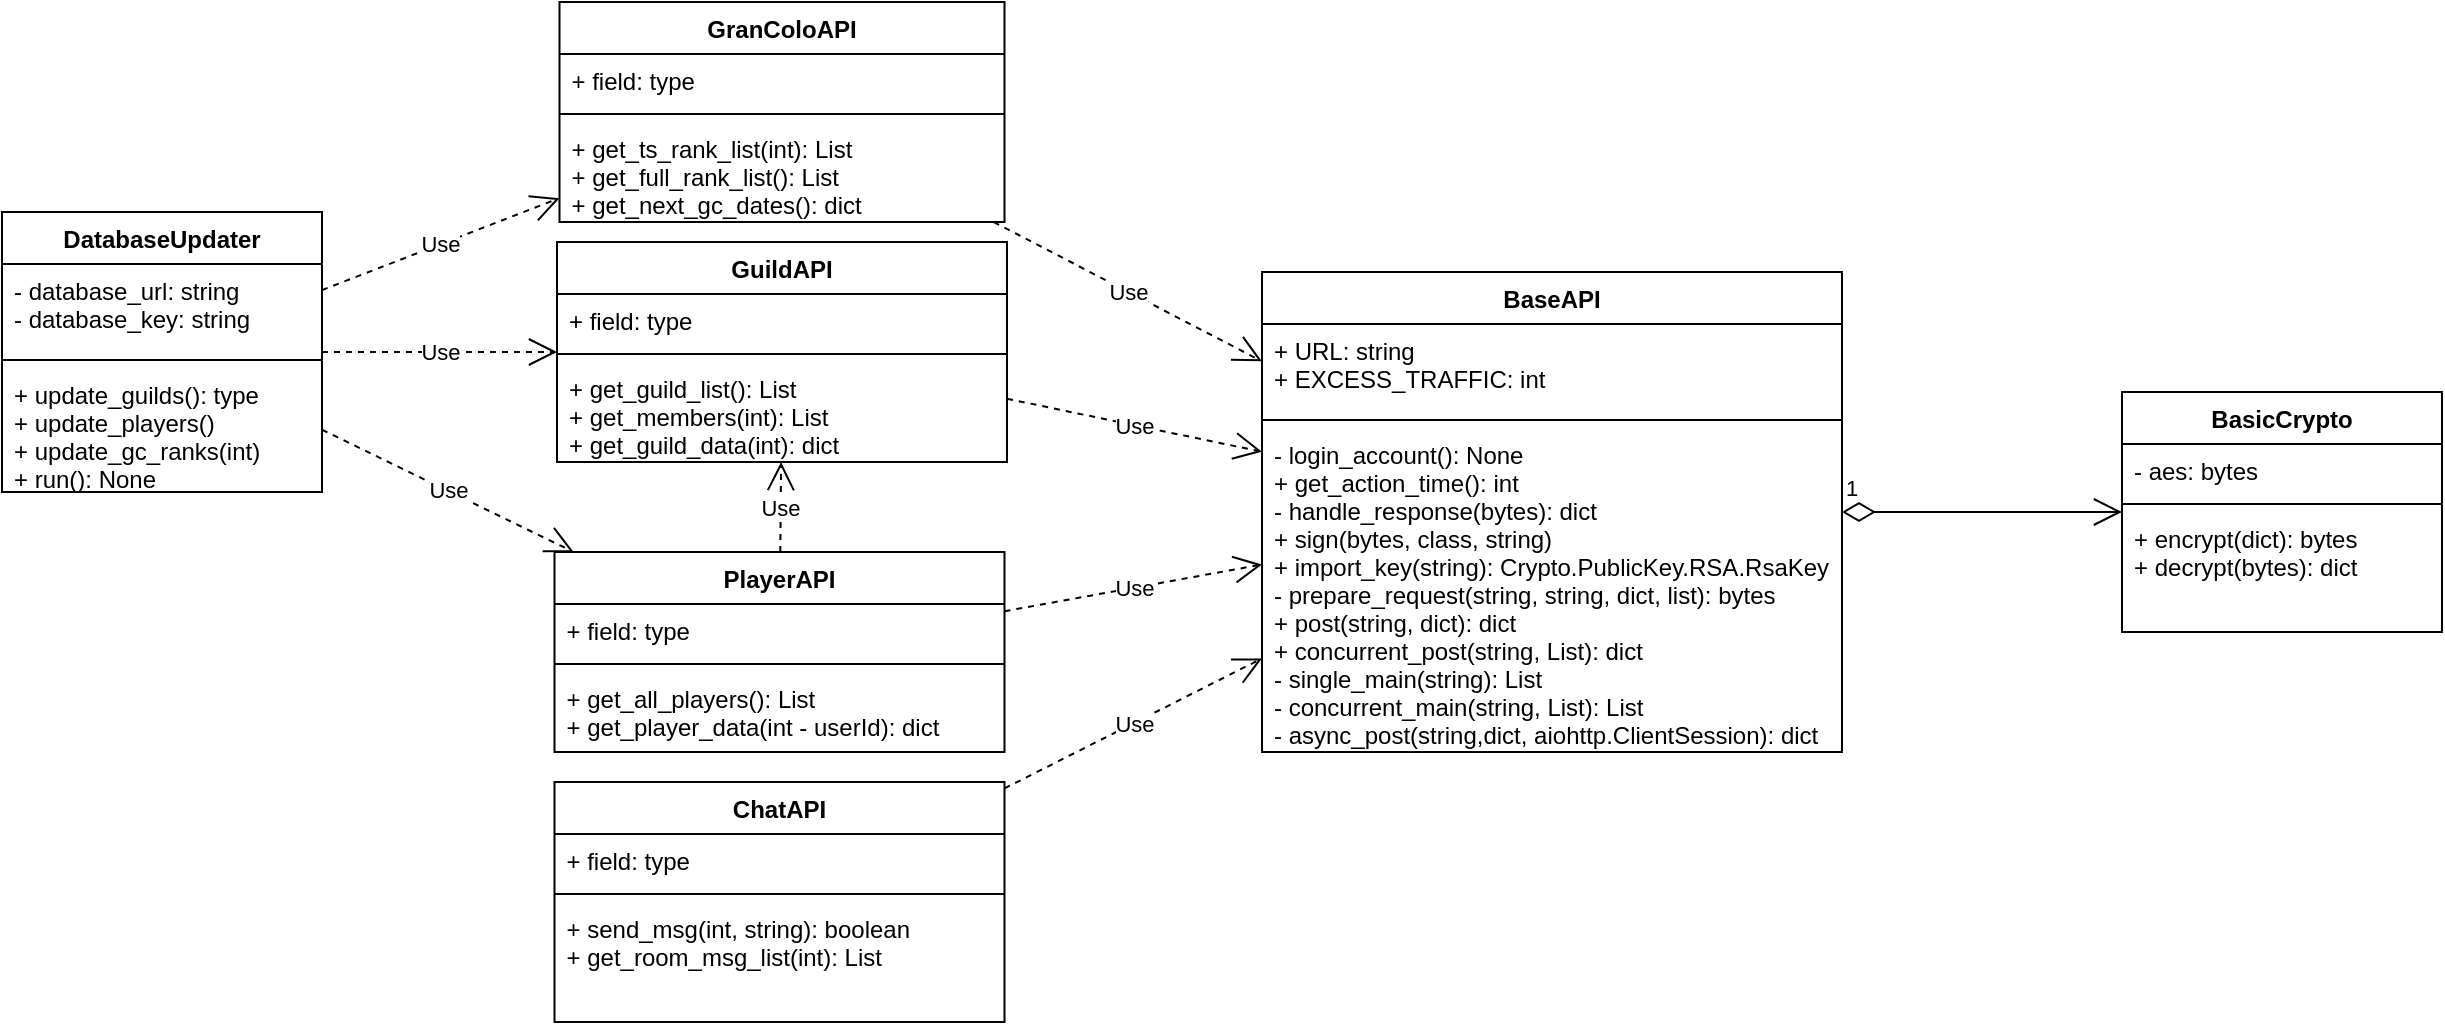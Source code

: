 <mxfile version="20.8.23" type="device"><diagram name="Page-1" id="Etq8e0X2jsh12VRrD3n9"><mxGraphModel dx="2027" dy="1156" grid="1" gridSize="10" guides="1" tooltips="1" connect="1" arrows="1" fold="1" page="1" pageScale="1" pageWidth="850" pageHeight="1100" math="0" shadow="0"><root><mxCell id="0"/><mxCell id="1" parent="0"/><mxCell id="q47TL2jyytt-EZpJ4FAq-2" value="GranColoAPI" style="swimlane;fontStyle=1;align=center;verticalAlign=top;childLayout=stackLayout;horizontal=1;startSize=26;horizontalStack=0;resizeParent=1;resizeParentMax=0;resizeLast=0;collapsible=1;marginBottom=0;" parent="1" vertex="1"><mxGeometry x="308.75" y="480" width="222.5" height="110" as="geometry"/></mxCell><mxCell id="q47TL2jyytt-EZpJ4FAq-3" value="+ field: type" style="text;strokeColor=none;fillColor=none;align=left;verticalAlign=top;spacingLeft=4;spacingRight=4;overflow=hidden;rotatable=0;points=[[0,0.5],[1,0.5]];portConstraint=eastwest;" parent="q47TL2jyytt-EZpJ4FAq-2" vertex="1"><mxGeometry y="26" width="222.5" height="26" as="geometry"/></mxCell><mxCell id="q47TL2jyytt-EZpJ4FAq-4" value="" style="line;strokeWidth=1;fillColor=none;align=left;verticalAlign=middle;spacingTop=-1;spacingLeft=3;spacingRight=3;rotatable=0;labelPosition=right;points=[];portConstraint=eastwest;strokeColor=inherit;" parent="q47TL2jyytt-EZpJ4FAq-2" vertex="1"><mxGeometry y="52" width="222.5" height="8" as="geometry"/></mxCell><mxCell id="q47TL2jyytt-EZpJ4FAq-5" value="+ get_ts_rank_list(int): List&#10;+ get_full_rank_list(): List&#10;+ get_next_gc_dates(): dict" style="text;strokeColor=none;fillColor=none;align=left;verticalAlign=top;spacingLeft=4;spacingRight=4;overflow=hidden;rotatable=0;points=[[0,0.5],[1,0.5]];portConstraint=eastwest;" parent="q47TL2jyytt-EZpJ4FAq-2" vertex="1"><mxGeometry y="60" width="222.5" height="50" as="geometry"/></mxCell><mxCell id="q47TL2jyytt-EZpJ4FAq-11" value="PlayerAPI" style="swimlane;fontStyle=1;align=center;verticalAlign=top;childLayout=stackLayout;horizontal=1;startSize=26;horizontalStack=0;resizeParent=1;resizeParentMax=0;resizeLast=0;collapsible=1;marginBottom=0;" parent="1" vertex="1"><mxGeometry x="306.25" y="755" width="225" height="100" as="geometry"/></mxCell><mxCell id="q47TL2jyytt-EZpJ4FAq-12" value="+ field: type" style="text;strokeColor=none;fillColor=none;align=left;verticalAlign=top;spacingLeft=4;spacingRight=4;overflow=hidden;rotatable=0;points=[[0,0.5],[1,0.5]];portConstraint=eastwest;" parent="q47TL2jyytt-EZpJ4FAq-11" vertex="1"><mxGeometry y="26" width="225" height="26" as="geometry"/></mxCell><mxCell id="q47TL2jyytt-EZpJ4FAq-13" value="" style="line;strokeWidth=1;fillColor=none;align=left;verticalAlign=middle;spacingTop=-1;spacingLeft=3;spacingRight=3;rotatable=0;labelPosition=right;points=[];portConstraint=eastwest;strokeColor=inherit;" parent="q47TL2jyytt-EZpJ4FAq-11" vertex="1"><mxGeometry y="52" width="225" height="8" as="geometry"/></mxCell><mxCell id="q47TL2jyytt-EZpJ4FAq-14" value="+ get_all_players(): List&#10;+ get_player_data(int - userId): dict" style="text;strokeColor=none;fillColor=none;align=left;verticalAlign=top;spacingLeft=4;spacingRight=4;overflow=hidden;rotatable=0;points=[[0,0.5],[1,0.5]];portConstraint=eastwest;" parent="q47TL2jyytt-EZpJ4FAq-11" vertex="1"><mxGeometry y="60" width="225" height="40" as="geometry"/></mxCell><mxCell id="q47TL2jyytt-EZpJ4FAq-15" value="GuildAPI" style="swimlane;fontStyle=1;align=center;verticalAlign=top;childLayout=stackLayout;horizontal=1;startSize=26;horizontalStack=0;resizeParent=1;resizeParentMax=0;resizeLast=0;collapsible=1;marginBottom=0;" parent="1" vertex="1"><mxGeometry x="307.5" y="600" width="225" height="110" as="geometry"/></mxCell><mxCell id="q47TL2jyytt-EZpJ4FAq-16" value="+ field: type" style="text;strokeColor=none;fillColor=none;align=left;verticalAlign=top;spacingLeft=4;spacingRight=4;overflow=hidden;rotatable=0;points=[[0,0.5],[1,0.5]];portConstraint=eastwest;" parent="q47TL2jyytt-EZpJ4FAq-15" vertex="1"><mxGeometry y="26" width="225" height="26" as="geometry"/></mxCell><mxCell id="q47TL2jyytt-EZpJ4FAq-17" value="" style="line;strokeWidth=1;fillColor=none;align=left;verticalAlign=middle;spacingTop=-1;spacingLeft=3;spacingRight=3;rotatable=0;labelPosition=right;points=[];portConstraint=eastwest;strokeColor=inherit;" parent="q47TL2jyytt-EZpJ4FAq-15" vertex="1"><mxGeometry y="52" width="225" height="8" as="geometry"/></mxCell><mxCell id="q47TL2jyytt-EZpJ4FAq-18" value="+ get_guild_list(): List&#10;+ get_members(int): List&#10;+ get_guild_data(int): dict" style="text;strokeColor=none;fillColor=none;align=left;verticalAlign=top;spacingLeft=4;spacingRight=4;overflow=hidden;rotatable=0;points=[[0,0.5],[1,0.5]];portConstraint=eastwest;" parent="q47TL2jyytt-EZpJ4FAq-15" vertex="1"><mxGeometry y="60" width="225" height="50" as="geometry"/></mxCell><mxCell id="q47TL2jyytt-EZpJ4FAq-19" value="BaseAPI" style="swimlane;fontStyle=1;align=center;verticalAlign=top;childLayout=stackLayout;horizontal=1;startSize=26;horizontalStack=0;resizeParent=1;resizeParentMax=0;resizeLast=0;collapsible=1;marginBottom=0;" parent="1" vertex="1"><mxGeometry x="660" y="615" width="290" height="240" as="geometry"/></mxCell><mxCell id="q47TL2jyytt-EZpJ4FAq-20" value="+ URL: string&#10;+ EXCESS_TRAFFIC: int" style="text;strokeColor=none;fillColor=none;align=left;verticalAlign=top;spacingLeft=4;spacingRight=4;overflow=hidden;rotatable=0;points=[[0,0.5],[1,0.5]];portConstraint=eastwest;" parent="q47TL2jyytt-EZpJ4FAq-19" vertex="1"><mxGeometry y="26" width="290" height="44" as="geometry"/></mxCell><mxCell id="q47TL2jyytt-EZpJ4FAq-21" value="" style="line;strokeWidth=1;fillColor=none;align=left;verticalAlign=middle;spacingTop=-1;spacingLeft=3;spacingRight=3;rotatable=0;labelPosition=right;points=[];portConstraint=eastwest;strokeColor=inherit;" parent="q47TL2jyytt-EZpJ4FAq-19" vertex="1"><mxGeometry y="70" width="290" height="8" as="geometry"/></mxCell><mxCell id="q47TL2jyytt-EZpJ4FAq-22" value="- login_account(): None&#10;+ get_action_time(): int&#10;- handle_response(bytes): dict&#10;+ sign(bytes, class, string)&#10;+ import_key(string): Crypto.PublicKey.RSA.RsaKey&#10;- prepare_request(string, string, dict, list): bytes&#10;+ post(string, dict): dict&#10;+ concurrent_post(string, List): dict&#10;- single_main(string): List&#10;- concurrent_main(string, List): List&#10;- async_post(string,dict, aiohttp.ClientSession): dict" style="text;strokeColor=none;fillColor=none;align=left;verticalAlign=top;spacingLeft=4;spacingRight=4;overflow=hidden;rotatable=0;points=[[0,0.5],[1,0.5]];portConstraint=eastwest;" parent="q47TL2jyytt-EZpJ4FAq-19" vertex="1"><mxGeometry y="78" width="290" height="162" as="geometry"/></mxCell><mxCell id="q47TL2jyytt-EZpJ4FAq-23" value="ChatAPI" style="swimlane;fontStyle=1;align=center;verticalAlign=top;childLayout=stackLayout;horizontal=1;startSize=26;horizontalStack=0;resizeParent=1;resizeParentMax=0;resizeLast=0;collapsible=1;marginBottom=0;" parent="1" vertex="1"><mxGeometry x="306.25" y="870" width="225" height="120" as="geometry"/></mxCell><mxCell id="q47TL2jyytt-EZpJ4FAq-24" value="+ field: type" style="text;strokeColor=none;fillColor=none;align=left;verticalAlign=top;spacingLeft=4;spacingRight=4;overflow=hidden;rotatable=0;points=[[0,0.5],[1,0.5]];portConstraint=eastwest;" parent="q47TL2jyytt-EZpJ4FAq-23" vertex="1"><mxGeometry y="26" width="225" height="26" as="geometry"/></mxCell><mxCell id="q47TL2jyytt-EZpJ4FAq-25" value="" style="line;strokeWidth=1;fillColor=none;align=left;verticalAlign=middle;spacingTop=-1;spacingLeft=3;spacingRight=3;rotatable=0;labelPosition=right;points=[];portConstraint=eastwest;strokeColor=inherit;" parent="q47TL2jyytt-EZpJ4FAq-23" vertex="1"><mxGeometry y="52" width="225" height="8" as="geometry"/></mxCell><mxCell id="q47TL2jyytt-EZpJ4FAq-26" value="+ send_msg(int, string): boolean&#10;+ get_room_msg_list(int): List" style="text;strokeColor=none;fillColor=none;align=left;verticalAlign=top;spacingLeft=4;spacingRight=4;overflow=hidden;rotatable=0;points=[[0,0.5],[1,0.5]];portConstraint=eastwest;" parent="q47TL2jyytt-EZpJ4FAq-23" vertex="1"><mxGeometry y="60" width="225" height="60" as="geometry"/></mxCell><mxCell id="q47TL2jyytt-EZpJ4FAq-27" value="DatabaseUpdater" style="swimlane;fontStyle=1;align=center;verticalAlign=top;childLayout=stackLayout;horizontal=1;startSize=26;horizontalStack=0;resizeParent=1;resizeParentMax=0;resizeLast=0;collapsible=1;marginBottom=0;" parent="1" vertex="1"><mxGeometry x="30" y="585" width="160" height="140" as="geometry"/></mxCell><mxCell id="q47TL2jyytt-EZpJ4FAq-28" value="- database_url: string&#10;- database_key: string" style="text;strokeColor=none;fillColor=none;align=left;verticalAlign=top;spacingLeft=4;spacingRight=4;overflow=hidden;rotatable=0;points=[[0,0.5],[1,0.5]];portConstraint=eastwest;" parent="q47TL2jyytt-EZpJ4FAq-27" vertex="1"><mxGeometry y="26" width="160" height="44" as="geometry"/></mxCell><mxCell id="q47TL2jyytt-EZpJ4FAq-29" value="" style="line;strokeWidth=1;fillColor=none;align=left;verticalAlign=middle;spacingTop=-1;spacingLeft=3;spacingRight=3;rotatable=0;labelPosition=right;points=[];portConstraint=eastwest;strokeColor=inherit;" parent="q47TL2jyytt-EZpJ4FAq-27" vertex="1"><mxGeometry y="70" width="160" height="8" as="geometry"/></mxCell><mxCell id="q47TL2jyytt-EZpJ4FAq-30" value="+ update_guilds(): type&#10;+ update_players()&#10;+ update_gc_ranks(int)&#10;+ run(): None" style="text;strokeColor=none;fillColor=none;align=left;verticalAlign=top;spacingLeft=4;spacingRight=4;overflow=hidden;rotatable=0;points=[[0,0.5],[1,0.5]];portConstraint=eastwest;" parent="q47TL2jyytt-EZpJ4FAq-27" vertex="1"><mxGeometry y="78" width="160" height="62" as="geometry"/></mxCell><mxCell id="KTK2vgjzBFSchOB3hKtT-1" value="Use" style="endArrow=open;endSize=12;dashed=1;html=1;rounded=0;" edge="1" parent="1" source="q47TL2jyytt-EZpJ4FAq-2" target="q47TL2jyytt-EZpJ4FAq-19"><mxGeometry width="160" relative="1" as="geometry"><mxPoint x="570" y="610" as="sourcePoint"/><mxPoint x="730" y="610" as="targetPoint"/></mxGeometry></mxCell><mxCell id="KTK2vgjzBFSchOB3hKtT-2" value="Use" style="endArrow=open;endSize=12;dashed=1;html=1;rounded=0;" edge="1" parent="1" source="q47TL2jyytt-EZpJ4FAq-23" target="q47TL2jyytt-EZpJ4FAq-19"><mxGeometry width="160" relative="1" as="geometry"><mxPoint x="570" y="610" as="sourcePoint"/><mxPoint x="730" y="610" as="targetPoint"/></mxGeometry></mxCell><mxCell id="KTK2vgjzBFSchOB3hKtT-3" value="Use" style="endArrow=open;endSize=12;dashed=1;html=1;rounded=0;" edge="1" parent="1" source="q47TL2jyytt-EZpJ4FAq-15" target="q47TL2jyytt-EZpJ4FAq-19"><mxGeometry width="160" relative="1" as="geometry"><mxPoint x="570" y="610" as="sourcePoint"/><mxPoint x="730" y="610" as="targetPoint"/></mxGeometry></mxCell><mxCell id="KTK2vgjzBFSchOB3hKtT-4" value="Use" style="endArrow=open;endSize=12;dashed=1;html=1;rounded=0;" edge="1" parent="1" source="q47TL2jyytt-EZpJ4FAq-11" target="q47TL2jyytt-EZpJ4FAq-19"><mxGeometry width="160" relative="1" as="geometry"><mxPoint x="570" y="610" as="sourcePoint"/><mxPoint x="730" y="610" as="targetPoint"/></mxGeometry></mxCell><mxCell id="KTK2vgjzBFSchOB3hKtT-6" value="BasicCrypto" style="swimlane;fontStyle=1;align=center;verticalAlign=top;childLayout=stackLayout;horizontal=1;startSize=26;horizontalStack=0;resizeParent=1;resizeParentMax=0;resizeLast=0;collapsible=1;marginBottom=0;" vertex="1" parent="1"><mxGeometry x="1090" y="675" width="160" height="120" as="geometry"/></mxCell><mxCell id="KTK2vgjzBFSchOB3hKtT-7" value="- aes: bytes" style="text;strokeColor=none;fillColor=none;align=left;verticalAlign=top;spacingLeft=4;spacingRight=4;overflow=hidden;rotatable=0;points=[[0,0.5],[1,0.5]];portConstraint=eastwest;" vertex="1" parent="KTK2vgjzBFSchOB3hKtT-6"><mxGeometry y="26" width="160" height="26" as="geometry"/></mxCell><mxCell id="KTK2vgjzBFSchOB3hKtT-8" value="" style="line;strokeWidth=1;fillColor=none;align=left;verticalAlign=middle;spacingTop=-1;spacingLeft=3;spacingRight=3;rotatable=0;labelPosition=right;points=[];portConstraint=eastwest;strokeColor=inherit;" vertex="1" parent="KTK2vgjzBFSchOB3hKtT-6"><mxGeometry y="52" width="160" height="8" as="geometry"/></mxCell><mxCell id="KTK2vgjzBFSchOB3hKtT-9" value="+ encrypt(dict): bytes&#10;+ decrypt(bytes): dict" style="text;strokeColor=none;fillColor=none;align=left;verticalAlign=top;spacingLeft=4;spacingRight=4;overflow=hidden;rotatable=0;points=[[0,0.5],[1,0.5]];portConstraint=eastwest;" vertex="1" parent="KTK2vgjzBFSchOB3hKtT-6"><mxGeometry y="60" width="160" height="60" as="geometry"/></mxCell><mxCell id="KTK2vgjzBFSchOB3hKtT-10" value="1" style="endArrow=open;html=1;endSize=12;startArrow=diamondThin;startSize=14;startFill=0;edgeStyle=orthogonalEdgeStyle;align=left;verticalAlign=bottom;rounded=0;" edge="1" parent="1" source="q47TL2jyytt-EZpJ4FAq-19" target="KTK2vgjzBFSchOB3hKtT-6"><mxGeometry x="-1" y="3" relative="1" as="geometry"><mxPoint x="810" y="460" as="sourcePoint"/><mxPoint x="970" y="460" as="targetPoint"/></mxGeometry></mxCell><mxCell id="KTK2vgjzBFSchOB3hKtT-11" value="Use" style="endArrow=open;endSize=12;dashed=1;html=1;rounded=0;" edge="1" parent="1" source="q47TL2jyytt-EZpJ4FAq-27" target="q47TL2jyytt-EZpJ4FAq-15"><mxGeometry width="160" relative="1" as="geometry"><mxPoint x="570" y="790" as="sourcePoint"/><mxPoint x="730" y="790" as="targetPoint"/></mxGeometry></mxCell><mxCell id="KTK2vgjzBFSchOB3hKtT-12" value="Use" style="endArrow=open;endSize=12;dashed=1;html=1;rounded=0;" edge="1" parent="1" source="q47TL2jyytt-EZpJ4FAq-27" target="q47TL2jyytt-EZpJ4FAq-11"><mxGeometry width="160" relative="1" as="geometry"><mxPoint x="570" y="790" as="sourcePoint"/><mxPoint x="730" y="790" as="targetPoint"/></mxGeometry></mxCell><mxCell id="KTK2vgjzBFSchOB3hKtT-13" value="Use" style="endArrow=open;endSize=12;dashed=1;html=1;rounded=0;" edge="1" parent="1" source="q47TL2jyytt-EZpJ4FAq-11" target="q47TL2jyytt-EZpJ4FAq-15"><mxGeometry width="160" relative="1" as="geometry"><mxPoint x="570" y="790" as="sourcePoint"/><mxPoint x="730" y="790" as="targetPoint"/></mxGeometry></mxCell><mxCell id="KTK2vgjzBFSchOB3hKtT-14" value="Use" style="endArrow=open;endSize=12;dashed=1;html=1;rounded=0;" edge="1" parent="1" source="q47TL2jyytt-EZpJ4FAq-27" target="q47TL2jyytt-EZpJ4FAq-2"><mxGeometry width="160" relative="1" as="geometry"><mxPoint x="570" y="790" as="sourcePoint"/><mxPoint x="730" y="790" as="targetPoint"/></mxGeometry></mxCell></root></mxGraphModel></diagram></mxfile>